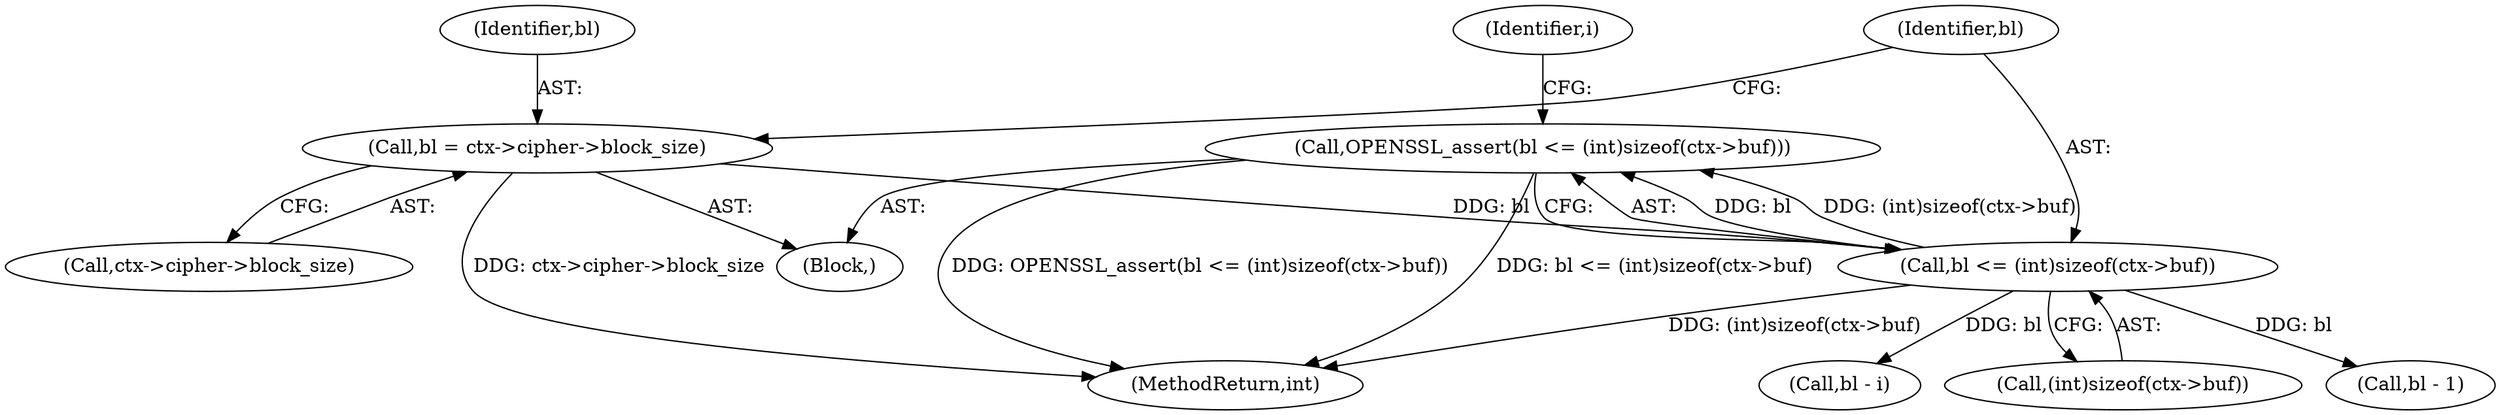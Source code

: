digraph "0_openssl_3f3582139fbb259a1c3cbb0a25236500a409bf26@API" {
"1000200" [label="(Call,OPENSSL_assert(bl <= (int)sizeof(ctx->buf)))"];
"1000201" [label="(Call,bl <= (int)sizeof(ctx->buf))"];
"1000193" [label="(Call,bl = ctx->cipher->block_size)"];
"1000193" [label="(Call,bl = ctx->cipher->block_size)"];
"1000106" [label="(Block,)"];
"1000202" [label="(Identifier,bl)"];
"1000200" [label="(Call,OPENSSL_assert(bl <= (int)sizeof(ctx->buf)))"];
"1000201" [label="(Call,bl <= (int)sizeof(ctx->buf))"];
"1000194" [label="(Identifier,bl)"];
"1000334" [label="(MethodReturn,int)"];
"1000203" [label="(Call,(int)sizeof(ctx->buf))"];
"1000290" [label="(Call,bl - 1)"];
"1000216" [label="(Call,bl - i)"];
"1000211" [label="(Identifier,i)"];
"1000195" [label="(Call,ctx->cipher->block_size)"];
"1000200" -> "1000106"  [label="AST: "];
"1000200" -> "1000201"  [label="CFG: "];
"1000201" -> "1000200"  [label="AST: "];
"1000211" -> "1000200"  [label="CFG: "];
"1000200" -> "1000334"  [label="DDG: bl <= (int)sizeof(ctx->buf)"];
"1000200" -> "1000334"  [label="DDG: OPENSSL_assert(bl <= (int)sizeof(ctx->buf))"];
"1000201" -> "1000200"  [label="DDG: bl"];
"1000201" -> "1000200"  [label="DDG: (int)sizeof(ctx->buf)"];
"1000201" -> "1000203"  [label="CFG: "];
"1000202" -> "1000201"  [label="AST: "];
"1000203" -> "1000201"  [label="AST: "];
"1000201" -> "1000334"  [label="DDG: (int)sizeof(ctx->buf)"];
"1000193" -> "1000201"  [label="DDG: bl"];
"1000201" -> "1000216"  [label="DDG: bl"];
"1000201" -> "1000290"  [label="DDG: bl"];
"1000193" -> "1000106"  [label="AST: "];
"1000193" -> "1000195"  [label="CFG: "];
"1000194" -> "1000193"  [label="AST: "];
"1000195" -> "1000193"  [label="AST: "];
"1000202" -> "1000193"  [label="CFG: "];
"1000193" -> "1000334"  [label="DDG: ctx->cipher->block_size"];
}
